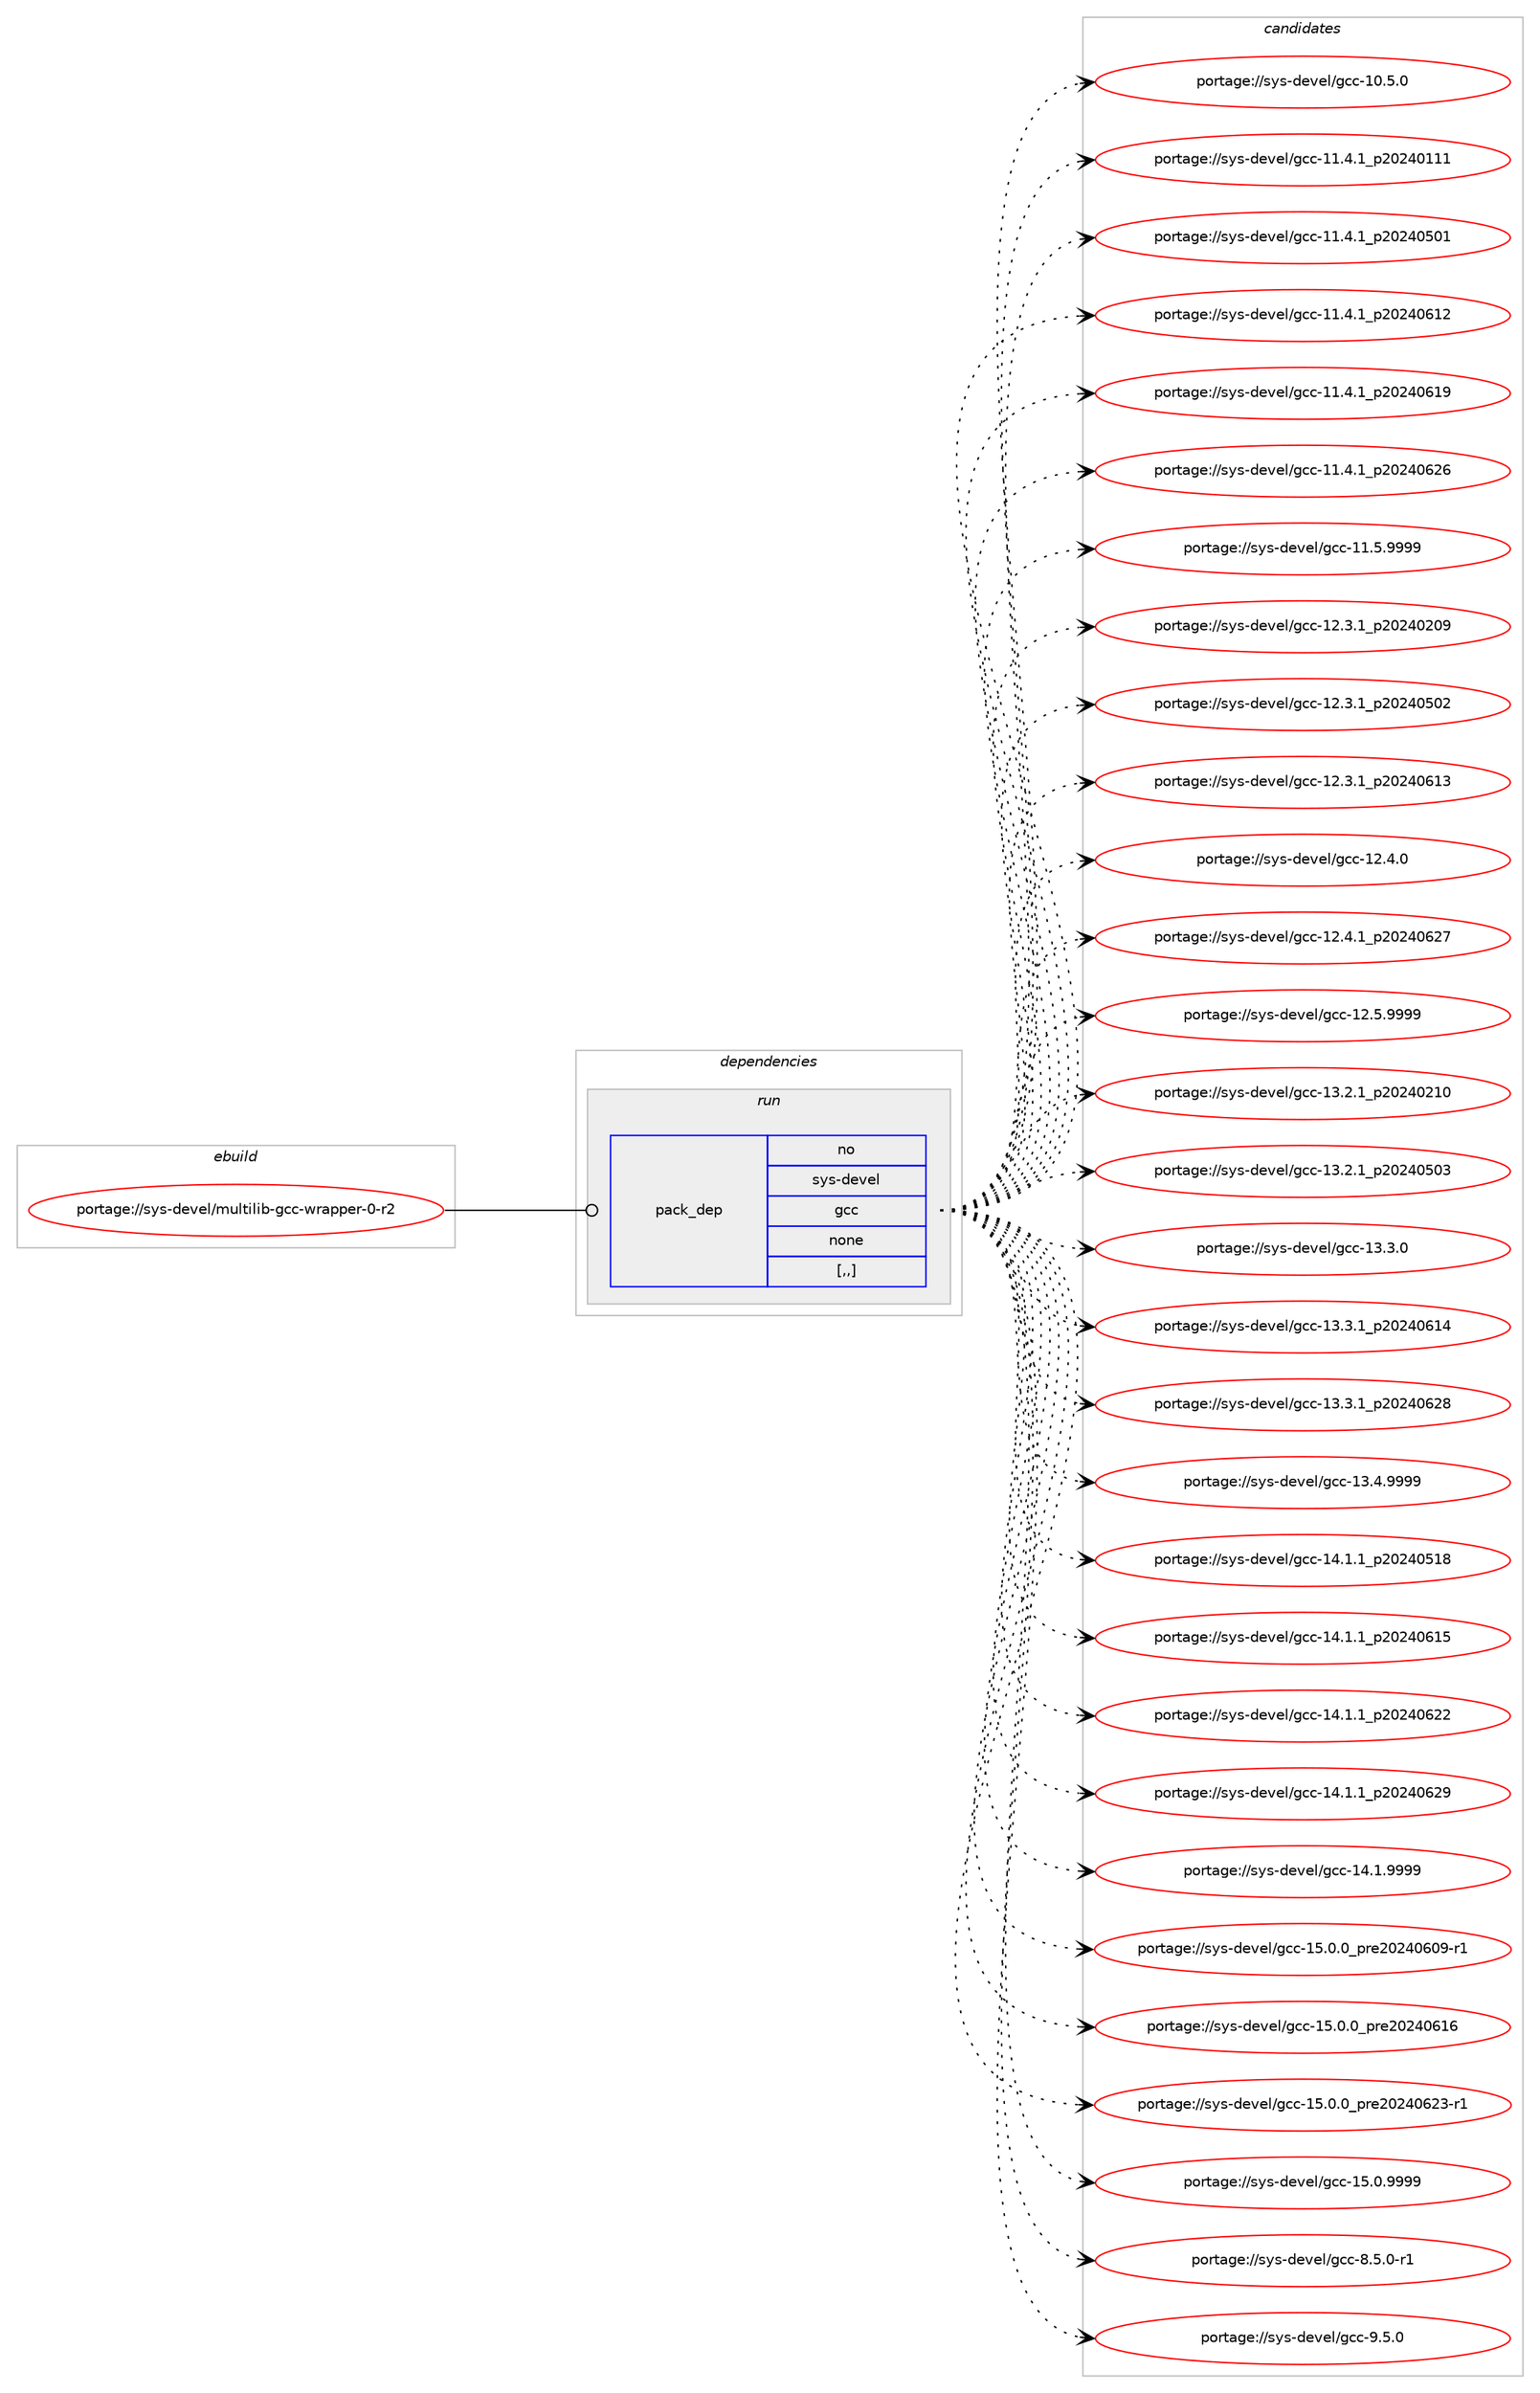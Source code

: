digraph prolog {

# *************
# Graph options
# *************

newrank=true;
concentrate=true;
compound=true;
graph [rankdir=LR,fontname=Helvetica,fontsize=10,ranksep=1.5];#, ranksep=2.5, nodesep=0.2];
edge  [arrowhead=vee];
node  [fontname=Helvetica,fontsize=10];

# **********
# The ebuild
# **********

subgraph cluster_leftcol {
color=gray;
rank=same;
label=<<i>ebuild</i>>;
id [label="portage://sys-devel/multilib-gcc-wrapper-0-r2", color=red, width=4, href="../sys-devel/multilib-gcc-wrapper-0-r2.svg"];
}

# ****************
# The dependencies
# ****************

subgraph cluster_midcol {
color=gray;
label=<<i>dependencies</i>>;
subgraph cluster_compile {
fillcolor="#eeeeee";
style=filled;
label=<<i>compile</i>>;
}
subgraph cluster_compileandrun {
fillcolor="#eeeeee";
style=filled;
label=<<i>compile and run</i>>;
}
subgraph cluster_run {
fillcolor="#eeeeee";
style=filled;
label=<<i>run</i>>;
subgraph pack309067 {
dependency424937 [label=<<TABLE BORDER="0" CELLBORDER="1" CELLSPACING="0" CELLPADDING="4" WIDTH="220"><TR><TD ROWSPAN="6" CELLPADDING="30">pack_dep</TD></TR><TR><TD WIDTH="110">no</TD></TR><TR><TD>sys-devel</TD></TR><TR><TD>gcc</TD></TR><TR><TD>none</TD></TR><TR><TD>[,,]</TD></TR></TABLE>>, shape=none, color=blue];
}
id:e -> dependency424937:w [weight=20,style="solid",arrowhead="odot"];
}
}

# **************
# The candidates
# **************

subgraph cluster_choices {
rank=same;
color=gray;
label=<<i>candidates</i>>;

subgraph choice309067 {
color=black;
nodesep=1;
choice1151211154510010111810110847103999945494846534648 [label="portage://sys-devel/gcc-10.5.0", color=red, width=4,href="../sys-devel/gcc-10.5.0.svg"];
choice1151211154510010111810110847103999945494946524649951125048505248494949 [label="portage://sys-devel/gcc-11.4.1_p20240111", color=red, width=4,href="../sys-devel/gcc-11.4.1_p20240111.svg"];
choice1151211154510010111810110847103999945494946524649951125048505248534849 [label="portage://sys-devel/gcc-11.4.1_p20240501", color=red, width=4,href="../sys-devel/gcc-11.4.1_p20240501.svg"];
choice1151211154510010111810110847103999945494946524649951125048505248544950 [label="portage://sys-devel/gcc-11.4.1_p20240612", color=red, width=4,href="../sys-devel/gcc-11.4.1_p20240612.svg"];
choice1151211154510010111810110847103999945494946524649951125048505248544957 [label="portage://sys-devel/gcc-11.4.1_p20240619", color=red, width=4,href="../sys-devel/gcc-11.4.1_p20240619.svg"];
choice1151211154510010111810110847103999945494946524649951125048505248545054 [label="portage://sys-devel/gcc-11.4.1_p20240626", color=red, width=4,href="../sys-devel/gcc-11.4.1_p20240626.svg"];
choice1151211154510010111810110847103999945494946534657575757 [label="portage://sys-devel/gcc-11.5.9999", color=red, width=4,href="../sys-devel/gcc-11.5.9999.svg"];
choice1151211154510010111810110847103999945495046514649951125048505248504857 [label="portage://sys-devel/gcc-12.3.1_p20240209", color=red, width=4,href="../sys-devel/gcc-12.3.1_p20240209.svg"];
choice1151211154510010111810110847103999945495046514649951125048505248534850 [label="portage://sys-devel/gcc-12.3.1_p20240502", color=red, width=4,href="../sys-devel/gcc-12.3.1_p20240502.svg"];
choice1151211154510010111810110847103999945495046514649951125048505248544951 [label="portage://sys-devel/gcc-12.3.1_p20240613", color=red, width=4,href="../sys-devel/gcc-12.3.1_p20240613.svg"];
choice1151211154510010111810110847103999945495046524648 [label="portage://sys-devel/gcc-12.4.0", color=red, width=4,href="../sys-devel/gcc-12.4.0.svg"];
choice1151211154510010111810110847103999945495046524649951125048505248545055 [label="portage://sys-devel/gcc-12.4.1_p20240627", color=red, width=4,href="../sys-devel/gcc-12.4.1_p20240627.svg"];
choice1151211154510010111810110847103999945495046534657575757 [label="portage://sys-devel/gcc-12.5.9999", color=red, width=4,href="../sys-devel/gcc-12.5.9999.svg"];
choice1151211154510010111810110847103999945495146504649951125048505248504948 [label="portage://sys-devel/gcc-13.2.1_p20240210", color=red, width=4,href="../sys-devel/gcc-13.2.1_p20240210.svg"];
choice1151211154510010111810110847103999945495146504649951125048505248534851 [label="portage://sys-devel/gcc-13.2.1_p20240503", color=red, width=4,href="../sys-devel/gcc-13.2.1_p20240503.svg"];
choice1151211154510010111810110847103999945495146514648 [label="portage://sys-devel/gcc-13.3.0", color=red, width=4,href="../sys-devel/gcc-13.3.0.svg"];
choice1151211154510010111810110847103999945495146514649951125048505248544952 [label="portage://sys-devel/gcc-13.3.1_p20240614", color=red, width=4,href="../sys-devel/gcc-13.3.1_p20240614.svg"];
choice1151211154510010111810110847103999945495146514649951125048505248545056 [label="portage://sys-devel/gcc-13.3.1_p20240628", color=red, width=4,href="../sys-devel/gcc-13.3.1_p20240628.svg"];
choice1151211154510010111810110847103999945495146524657575757 [label="portage://sys-devel/gcc-13.4.9999", color=red, width=4,href="../sys-devel/gcc-13.4.9999.svg"];
choice1151211154510010111810110847103999945495246494649951125048505248534956 [label="portage://sys-devel/gcc-14.1.1_p20240518", color=red, width=4,href="../sys-devel/gcc-14.1.1_p20240518.svg"];
choice1151211154510010111810110847103999945495246494649951125048505248544953 [label="portage://sys-devel/gcc-14.1.1_p20240615", color=red, width=4,href="../sys-devel/gcc-14.1.1_p20240615.svg"];
choice1151211154510010111810110847103999945495246494649951125048505248545050 [label="portage://sys-devel/gcc-14.1.1_p20240622", color=red, width=4,href="../sys-devel/gcc-14.1.1_p20240622.svg"];
choice1151211154510010111810110847103999945495246494649951125048505248545057 [label="portage://sys-devel/gcc-14.1.1_p20240629", color=red, width=4,href="../sys-devel/gcc-14.1.1_p20240629.svg"];
choice1151211154510010111810110847103999945495246494657575757 [label="portage://sys-devel/gcc-14.1.9999", color=red, width=4,href="../sys-devel/gcc-14.1.9999.svg"];
choice11512111545100101118101108471039999454953464846489511211410150485052485448574511449 [label="portage://sys-devel/gcc-15.0.0_pre20240609-r1", color=red, width=4,href="../sys-devel/gcc-15.0.0_pre20240609-r1.svg"];
choice1151211154510010111810110847103999945495346484648951121141015048505248544954 [label="portage://sys-devel/gcc-15.0.0_pre20240616", color=red, width=4,href="../sys-devel/gcc-15.0.0_pre20240616.svg"];
choice11512111545100101118101108471039999454953464846489511211410150485052485450514511449 [label="portage://sys-devel/gcc-15.0.0_pre20240623-r1", color=red, width=4,href="../sys-devel/gcc-15.0.0_pre20240623-r1.svg"];
choice1151211154510010111810110847103999945495346484657575757 [label="portage://sys-devel/gcc-15.0.9999", color=red, width=4,href="../sys-devel/gcc-15.0.9999.svg"];
choice115121115451001011181011084710399994556465346484511449 [label="portage://sys-devel/gcc-8.5.0-r1", color=red, width=4,href="../sys-devel/gcc-8.5.0-r1.svg"];
choice11512111545100101118101108471039999455746534648 [label="portage://sys-devel/gcc-9.5.0", color=red, width=4,href="../sys-devel/gcc-9.5.0.svg"];
dependency424937:e -> choice1151211154510010111810110847103999945494846534648:w [style=dotted,weight="100"];
dependency424937:e -> choice1151211154510010111810110847103999945494946524649951125048505248494949:w [style=dotted,weight="100"];
dependency424937:e -> choice1151211154510010111810110847103999945494946524649951125048505248534849:w [style=dotted,weight="100"];
dependency424937:e -> choice1151211154510010111810110847103999945494946524649951125048505248544950:w [style=dotted,weight="100"];
dependency424937:e -> choice1151211154510010111810110847103999945494946524649951125048505248544957:w [style=dotted,weight="100"];
dependency424937:e -> choice1151211154510010111810110847103999945494946524649951125048505248545054:w [style=dotted,weight="100"];
dependency424937:e -> choice1151211154510010111810110847103999945494946534657575757:w [style=dotted,weight="100"];
dependency424937:e -> choice1151211154510010111810110847103999945495046514649951125048505248504857:w [style=dotted,weight="100"];
dependency424937:e -> choice1151211154510010111810110847103999945495046514649951125048505248534850:w [style=dotted,weight="100"];
dependency424937:e -> choice1151211154510010111810110847103999945495046514649951125048505248544951:w [style=dotted,weight="100"];
dependency424937:e -> choice1151211154510010111810110847103999945495046524648:w [style=dotted,weight="100"];
dependency424937:e -> choice1151211154510010111810110847103999945495046524649951125048505248545055:w [style=dotted,weight="100"];
dependency424937:e -> choice1151211154510010111810110847103999945495046534657575757:w [style=dotted,weight="100"];
dependency424937:e -> choice1151211154510010111810110847103999945495146504649951125048505248504948:w [style=dotted,weight="100"];
dependency424937:e -> choice1151211154510010111810110847103999945495146504649951125048505248534851:w [style=dotted,weight="100"];
dependency424937:e -> choice1151211154510010111810110847103999945495146514648:w [style=dotted,weight="100"];
dependency424937:e -> choice1151211154510010111810110847103999945495146514649951125048505248544952:w [style=dotted,weight="100"];
dependency424937:e -> choice1151211154510010111810110847103999945495146514649951125048505248545056:w [style=dotted,weight="100"];
dependency424937:e -> choice1151211154510010111810110847103999945495146524657575757:w [style=dotted,weight="100"];
dependency424937:e -> choice1151211154510010111810110847103999945495246494649951125048505248534956:w [style=dotted,weight="100"];
dependency424937:e -> choice1151211154510010111810110847103999945495246494649951125048505248544953:w [style=dotted,weight="100"];
dependency424937:e -> choice1151211154510010111810110847103999945495246494649951125048505248545050:w [style=dotted,weight="100"];
dependency424937:e -> choice1151211154510010111810110847103999945495246494649951125048505248545057:w [style=dotted,weight="100"];
dependency424937:e -> choice1151211154510010111810110847103999945495246494657575757:w [style=dotted,weight="100"];
dependency424937:e -> choice11512111545100101118101108471039999454953464846489511211410150485052485448574511449:w [style=dotted,weight="100"];
dependency424937:e -> choice1151211154510010111810110847103999945495346484648951121141015048505248544954:w [style=dotted,weight="100"];
dependency424937:e -> choice11512111545100101118101108471039999454953464846489511211410150485052485450514511449:w [style=dotted,weight="100"];
dependency424937:e -> choice1151211154510010111810110847103999945495346484657575757:w [style=dotted,weight="100"];
dependency424937:e -> choice115121115451001011181011084710399994556465346484511449:w [style=dotted,weight="100"];
dependency424937:e -> choice11512111545100101118101108471039999455746534648:w [style=dotted,weight="100"];
}
}

}
